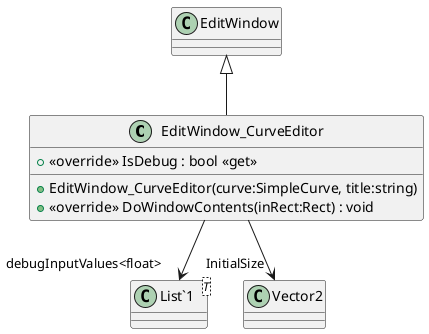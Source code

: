@startuml
class EditWindow_CurveEditor {
    + <<override>> IsDebug : bool <<get>>
    + EditWindow_CurveEditor(curve:SimpleCurve, title:string)
    + <<override>> DoWindowContents(inRect:Rect) : void
}
class "List`1"<T> {
}
EditWindow <|-- EditWindow_CurveEditor
EditWindow_CurveEditor --> "debugInputValues<float>" "List`1"
EditWindow_CurveEditor --> "InitialSize" Vector2
@enduml
